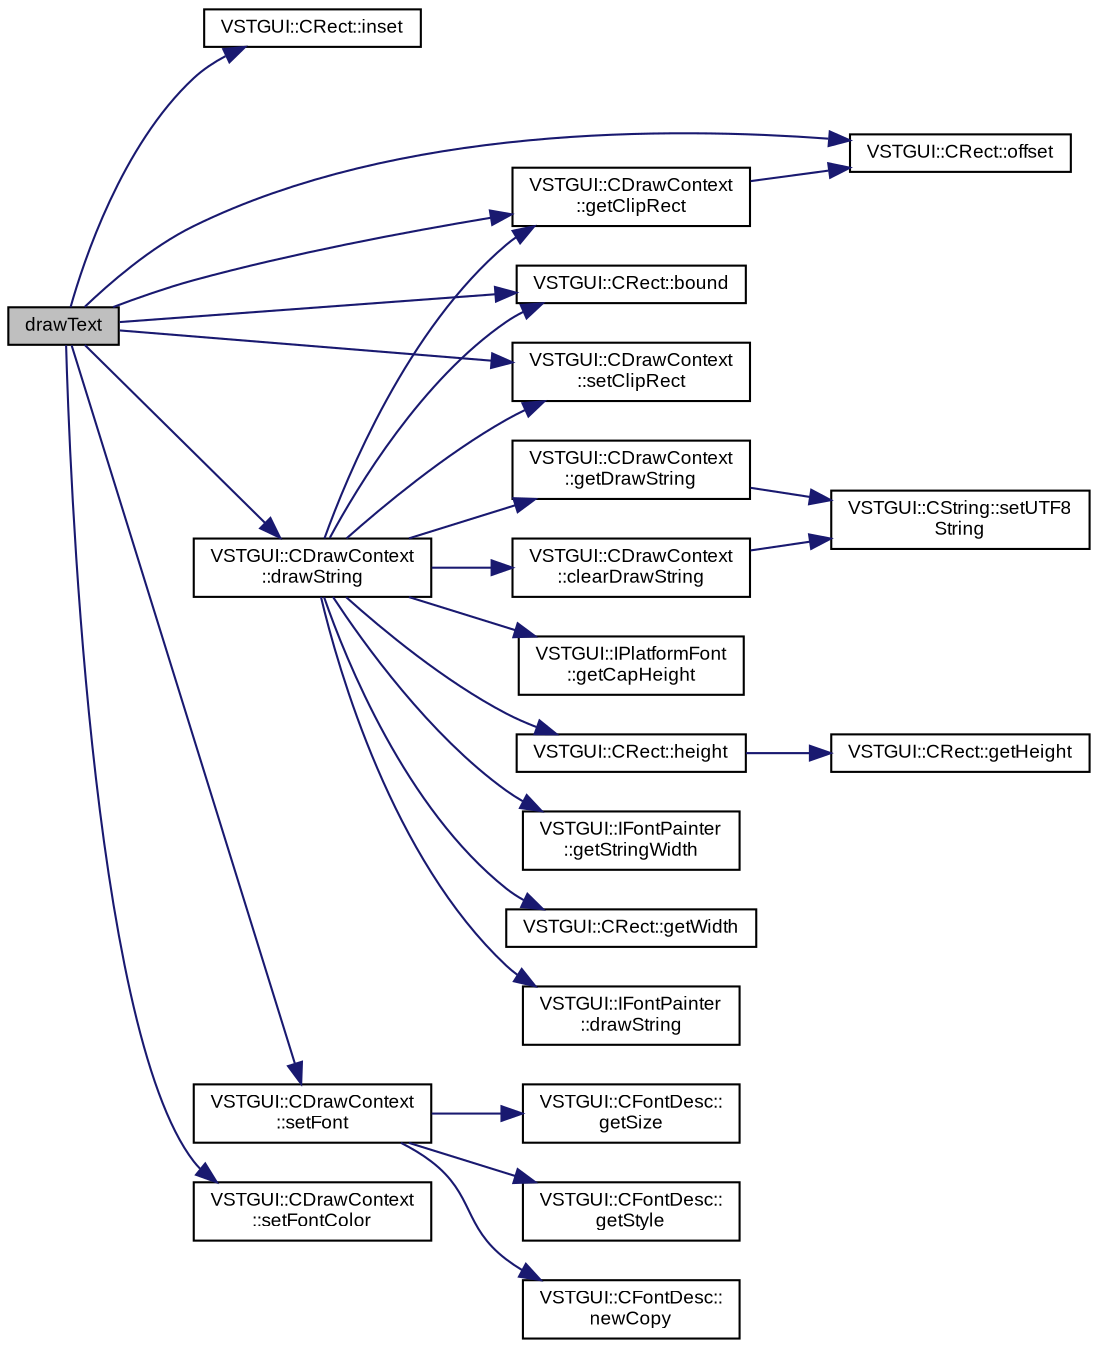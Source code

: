 digraph "drawText"
{
  bgcolor="transparent";
  edge [fontname="Arial",fontsize="9",labelfontname="Arial",labelfontsize="9"];
  node [fontname="Arial",fontsize="9",shape=record];
  rankdir="LR";
  Node1 [label="drawText",height=0.2,width=0.4,color="black", fillcolor="grey75", style="filled" fontcolor="black"];
  Node1 -> Node2 [color="midnightblue",fontsize="9",style="solid",fontname="Arial"];
  Node2 [label="VSTGUI::CRect::inset",height=0.2,width=0.4,color="black",URL="$struct_v_s_t_g_u_i_1_1_c_rect.html#ac2a8fe4733138e609b3804a115794035"];
  Node1 -> Node3 [color="midnightblue",fontsize="9",style="solid",fontname="Arial"];
  Node3 [label="VSTGUI::CDrawContext\l::getClipRect",height=0.2,width=0.4,color="black",URL="$class_v_s_t_g_u_i_1_1_c_draw_context.html#a42623d0fc45883e1a9ac3fe21272a49e",tooltip="get the current clip "];
  Node3 -> Node4 [color="midnightblue",fontsize="9",style="solid",fontname="Arial"];
  Node4 [label="VSTGUI::CRect::offset",height=0.2,width=0.4,color="black",URL="$struct_v_s_t_g_u_i_1_1_c_rect.html#a34e2c9a2a3f466838aadef8f924ec052"];
  Node1 -> Node5 [color="midnightblue",fontsize="9",style="solid",fontname="Arial"];
  Node5 [label="VSTGUI::CRect::bound",height=0.2,width=0.4,color="black",URL="$struct_v_s_t_g_u_i_1_1_c_rect.html#a7d3a0175123b2027afae219a97ade6ae"];
  Node1 -> Node6 [color="midnightblue",fontsize="9",style="solid",fontname="Arial"];
  Node6 [label="VSTGUI::CDrawContext\l::setClipRect",height=0.2,width=0.4,color="black",URL="$class_v_s_t_g_u_i_1_1_c_draw_context.html#a3eb686895016175b3aa34feff499eb7c",tooltip="set the current clip "];
  Node1 -> Node7 [color="midnightblue",fontsize="9",style="solid",fontname="Arial"];
  Node7 [label="VSTGUI::CDrawContext\l::setFont",height=0.2,width=0.4,color="black",URL="$class_v_s_t_g_u_i_1_1_c_draw_context.html#aa88b4cee28d3836ba68eeb55cd3bdca4",tooltip="set current font "];
  Node7 -> Node8 [color="midnightblue",fontsize="9",style="solid",fontname="Arial"];
  Node8 [label="VSTGUI::CFontDesc::\lgetSize",height=0.2,width=0.4,color="black",URL="$class_v_s_t_g_u_i_1_1_c_font_desc.html#a41e097ceebffe54a8ed361d006164fc6",tooltip="get the height of the font "];
  Node7 -> Node9 [color="midnightblue",fontsize="9",style="solid",fontname="Arial"];
  Node9 [label="VSTGUI::CFontDesc::\lgetStyle",height=0.2,width=0.4,color="black",URL="$class_v_s_t_g_u_i_1_1_c_font_desc.html#a8258f5208a5d8e941b3018bf004e6367",tooltip="get the style of the font "];
  Node7 -> Node10 [color="midnightblue",fontsize="9",style="solid",fontname="Arial"];
  Node10 [label="VSTGUI::CFontDesc::\lnewCopy",height=0.2,width=0.4,color="black",URL="$class_v_s_t_g_u_i_1_1_c_font_desc.html#a624f67fa321bcb03a632d38161b1f216"];
  Node1 -> Node4 [color="midnightblue",fontsize="9",style="solid",fontname="Arial"];
  Node1 -> Node11 [color="midnightblue",fontsize="9",style="solid",fontname="Arial"];
  Node11 [label="VSTGUI::CDrawContext\l::setFontColor",height=0.2,width=0.4,color="black",URL="$class_v_s_t_g_u_i_1_1_c_draw_context.html#ae55294dcf820a4e8367f3b7e622d8027",tooltip="set current font color "];
  Node1 -> Node12 [color="midnightblue",fontsize="9",style="solid",fontname="Arial"];
  Node12 [label="VSTGUI::CDrawContext\l::drawString",height=0.2,width=0.4,color="black",URL="$class_v_s_t_g_u_i_1_1_c_draw_context.html#ab6f84da4fdd3ce79d6347bfb9225ae6c",tooltip="draw an UTF-8 encoded string "];
  Node12 -> Node13 [color="midnightblue",fontsize="9",style="solid",fontname="Arial"];
  Node13 [label="VSTGUI::CDrawContext\l::getDrawString",height=0.2,width=0.4,color="black",URL="$class_v_s_t_g_u_i_1_1_c_draw_context.html#ae02f4a64e6c2b077988f56ed305ec140"];
  Node13 -> Node14 [color="midnightblue",fontsize="9",style="solid",fontname="Arial"];
  Node14 [label="VSTGUI::CString::setUTF8\lString",height=0.2,width=0.4,color="black",URL="$class_v_s_t_g_u_i_1_1_c_string.html#a84ea5d1858d74fdd5fa820c5a3d7667a"];
  Node12 -> Node15 [color="midnightblue",fontsize="9",style="solid",fontname="Arial"];
  Node15 [label="VSTGUI::IPlatformFont\l::getCapHeight",height=0.2,width=0.4,color="black",URL="$class_v_s_t_g_u_i_1_1_i_platform_font.html#ad6283626516bb57fa0b3efa29342bbc6",tooltip="returns the height of the highest capital letter for this font. If not supported returns -1 ..."];
  Node12 -> Node16 [color="midnightblue",fontsize="9",style="solid",fontname="Arial"];
  Node16 [label="VSTGUI::CRect::height",height=0.2,width=0.4,color="black",URL="$struct_v_s_t_g_u_i_1_1_c_rect.html#a5ca7ffa8316b6835e331dfd01534ed32"];
  Node16 -> Node17 [color="midnightblue",fontsize="9",style="solid",fontname="Arial"];
  Node17 [label="VSTGUI::CRect::getHeight",height=0.2,width=0.4,color="black",URL="$struct_v_s_t_g_u_i_1_1_c_rect.html#a1f4be3a475a8fb7d8defa4621c01558d"];
  Node12 -> Node18 [color="midnightblue",fontsize="9",style="solid",fontname="Arial"];
  Node18 [label="VSTGUI::IFontPainter\l::getStringWidth",height=0.2,width=0.4,color="black",URL="$class_v_s_t_g_u_i_1_1_i_font_painter.html#a90f63e9f8279867f0221f8312341866c"];
  Node12 -> Node19 [color="midnightblue",fontsize="9",style="solid",fontname="Arial"];
  Node19 [label="VSTGUI::CRect::getWidth",height=0.2,width=0.4,color="black",URL="$struct_v_s_t_g_u_i_1_1_c_rect.html#a8b4fe88292b8e95807a9b07a26cd1cb1"];
  Node12 -> Node3 [color="midnightblue",fontsize="9",style="solid",fontname="Arial"];
  Node12 -> Node5 [color="midnightblue",fontsize="9",style="solid",fontname="Arial"];
  Node12 -> Node6 [color="midnightblue",fontsize="9",style="solid",fontname="Arial"];
  Node12 -> Node20 [color="midnightblue",fontsize="9",style="solid",fontname="Arial"];
  Node20 [label="VSTGUI::IFontPainter\l::drawString",height=0.2,width=0.4,color="black",URL="$class_v_s_t_g_u_i_1_1_i_font_painter.html#af3878a93cc49cb22dea28bd4ebfe6830"];
  Node12 -> Node21 [color="midnightblue",fontsize="9",style="solid",fontname="Arial"];
  Node21 [label="VSTGUI::CDrawContext\l::clearDrawString",height=0.2,width=0.4,color="black",URL="$class_v_s_t_g_u_i_1_1_c_draw_context.html#ae0c5f28e389dcccd7e49d8474846a016"];
  Node21 -> Node14 [color="midnightblue",fontsize="9",style="solid",fontname="Arial"];
}
